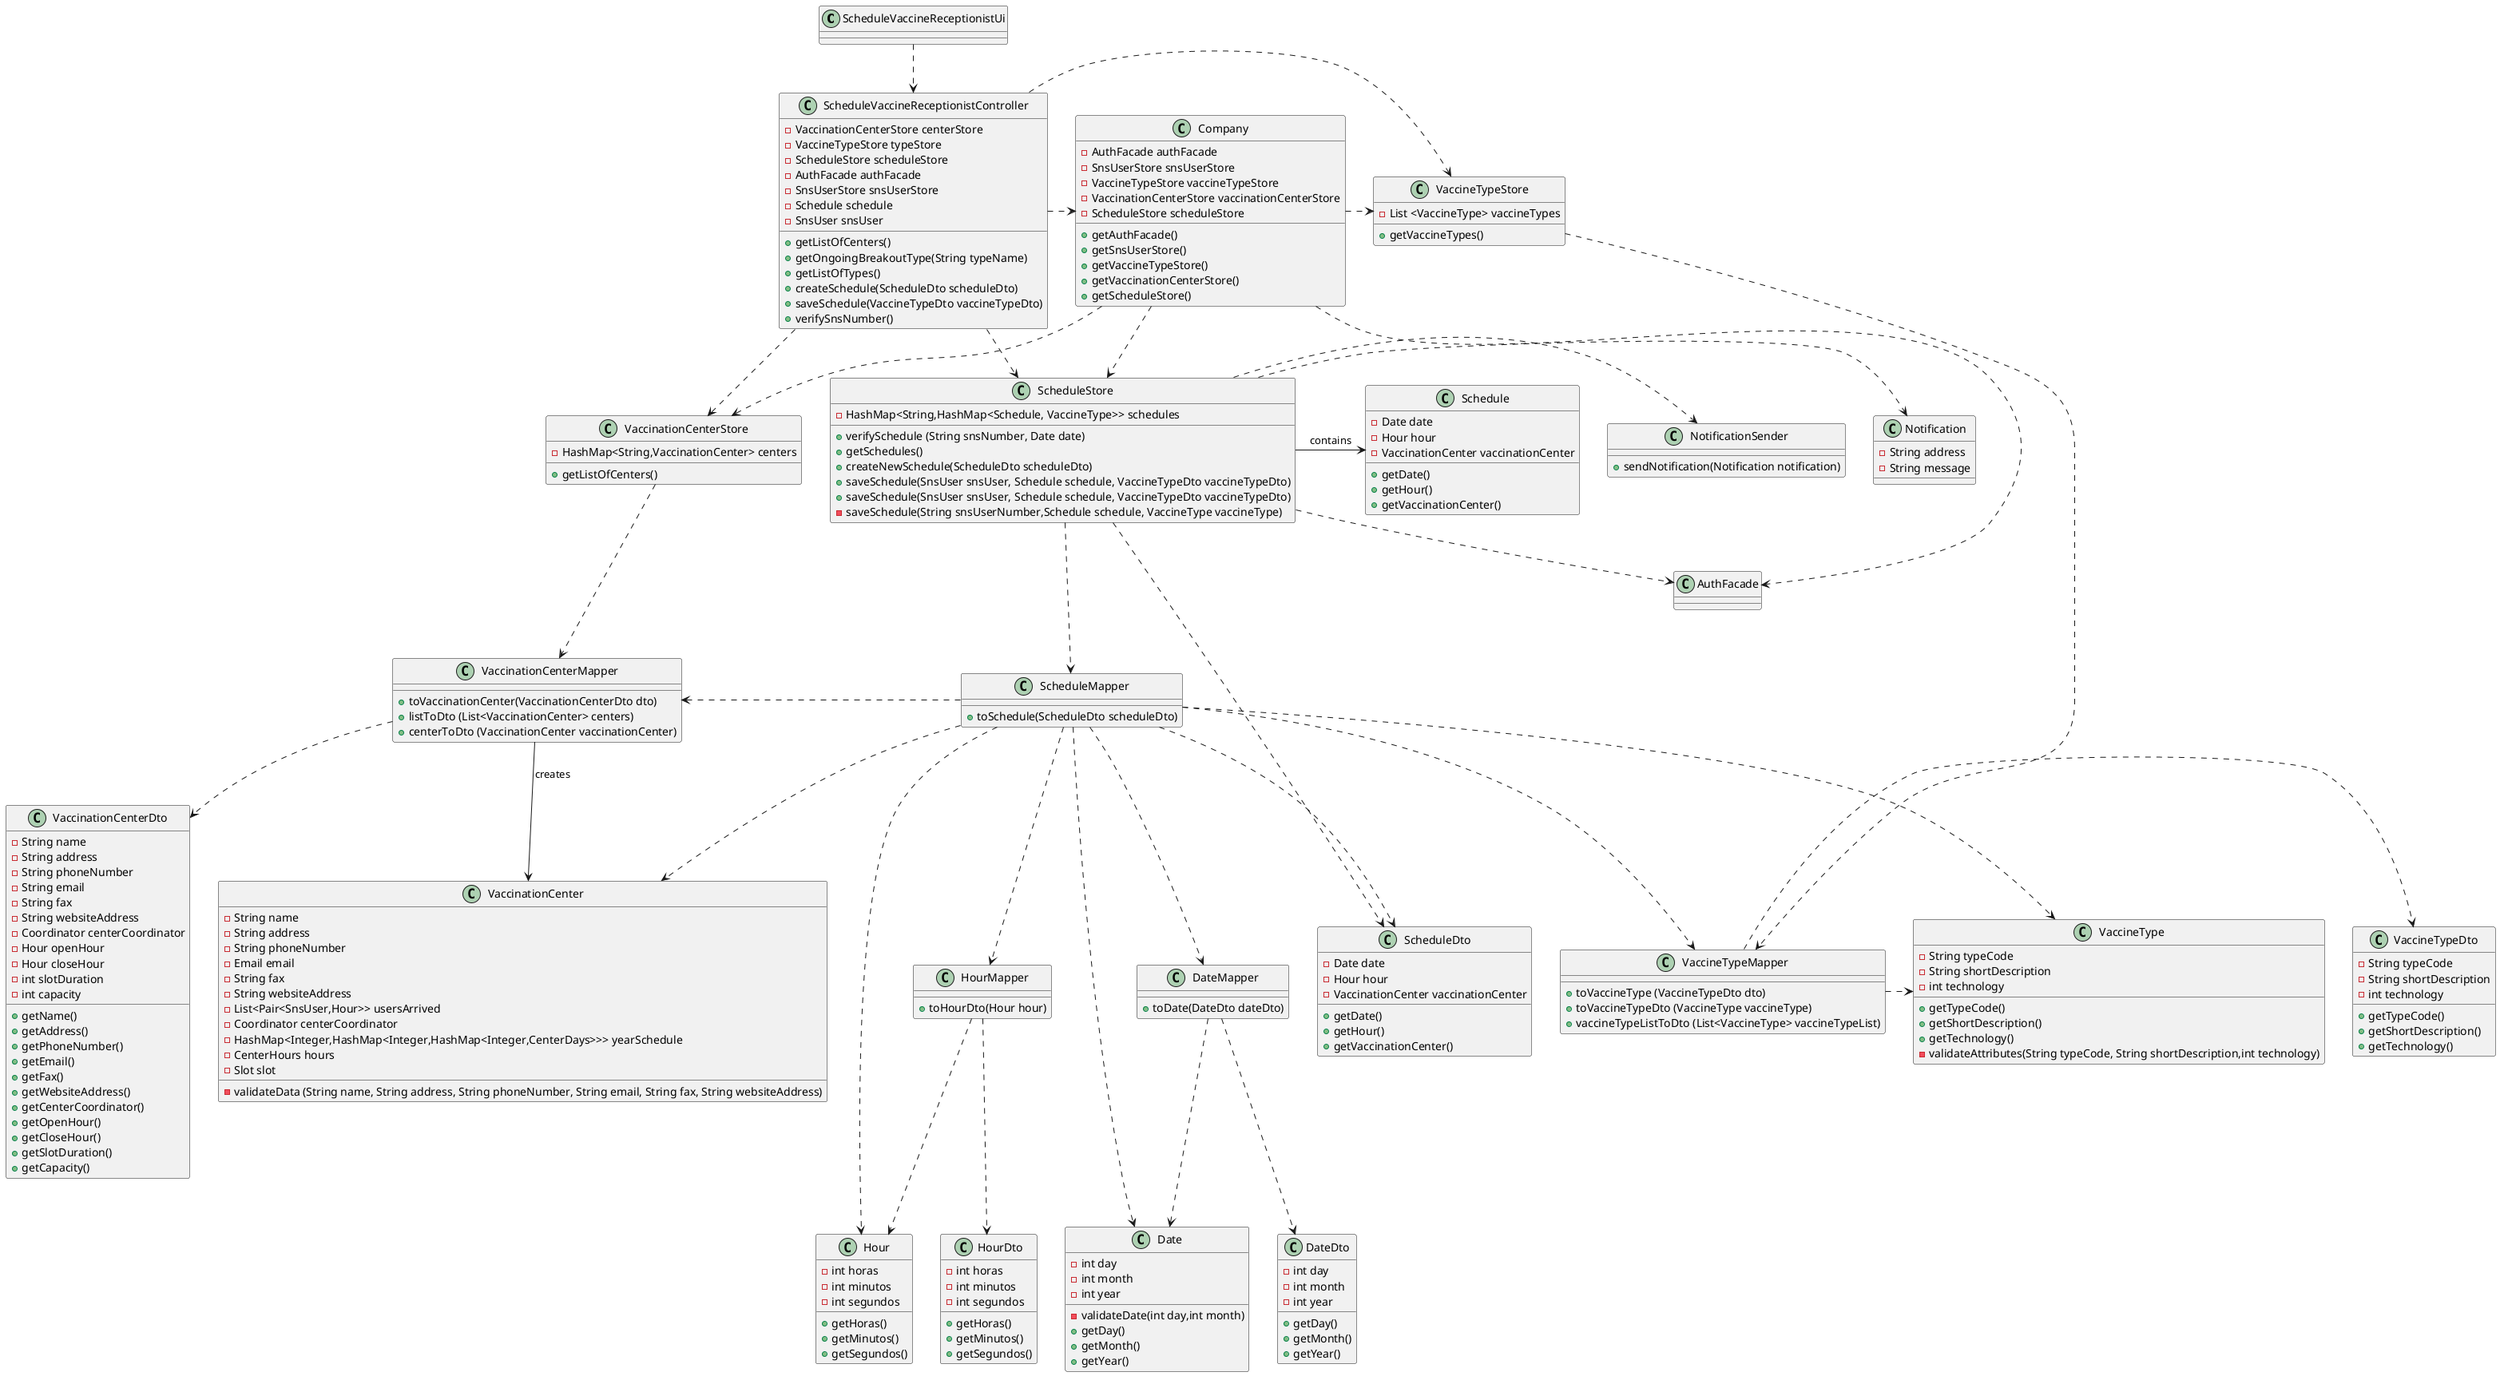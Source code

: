 @startuml
'https://plantuml.com/class-diagram


@startuml


class ScheduleVaccineReceptionistUi{
}

class ScheduleVaccineReceptionistController {
- VaccinationCenterStore centerStore
- VaccineTypeStore typeStore
- ScheduleStore scheduleStore
- AuthFacade authFacade
- SnsUserStore snsUserStore
- Schedule schedule
- SnsUser snsUser
+ getListOfCenters()
+ getOngoingBreakoutType(String typeName)
+ getListOfTypes()
+ createSchedule(ScheduleDto scheduleDto)
+ saveSchedule(VaccineTypeDto vaccineTypeDto)
+ verifySnsNumber()
}

class Company {
- AuthFacade authFacade
- SnsUserStore snsUserStore
- VaccineTypeStore vaccineTypeStore
- VaccinationCenterStore vaccinationCenterStore
- ScheduleStore scheduleStore
+ getAuthFacade()
+ getSnsUserStore()
+ getVaccineTypeStore()
+ getVaccinationCenterStore()
+ getScheduleStore()
}

class ScheduleStore {
- HashMap<String,HashMap<Schedule, VaccineType>> schedules
+ verifySchedule (String snsNumber, Date date)
+ getSchedules()
+ createNewSchedule(ScheduleDto scheduleDto)
+ saveSchedule(SnsUser snsUser, Schedule schedule, VaccineTypeDto vaccineTypeDto)
+ saveSchedule(SnsUser snsUser, Schedule schedule, VaccineTypeDto vaccineTypeDto)
- saveSchedule(String snsUserNumber,Schedule schedule, VaccineType vaccineType)
}

class VaccinationCenterStore {
- HashMap<String,VaccinationCenter> centers
+ getListOfCenters()
}

class VaccinationCenterMapper {
+ toVaccinationCenter(VaccinationCenterDto dto)
+ listToDto (List<VaccinationCenter> centers)
+ centerToDto (VaccinationCenter vaccinationCenter)
}

class ScheduleMapper {
+ toSchedule(ScheduleDto scheduleDto)
}

class VaccinationCenterDto {
- String name
- String address
- String phoneNumber
- String email
- String fax
- String websiteAddress
- Coordinator centerCoordinator
- Hour openHour
- Hour closeHour
- int slotDuration
- int capacity
+ getName()
+ getAddress()
+ getPhoneNumber()
+ getEmail()
+ getFax()
+ getWebsiteAddress()
+ getCenterCoordinator()
+ getOpenHour()
+ getCloseHour()
+ getSlotDuration()
+ getCapacity()
}

class VaccinationCenter {
- String name
- String address
- String phoneNumber
- Email email
- String fax
- String websiteAddress
- List<Pair<SnsUser,Hour>> usersArrived
- Coordinator centerCoordinator
- HashMap<Integer,HashMap<Integer,HashMap<Integer,CenterDays>>> yearSchedule
- CenterHours hours
- Slot slot
- validateData (String name, String address, String phoneNumber, String email, String fax, String websiteAddress)

}

class Schedule {
- Date date
- Hour hour
- VaccinationCenter vaccinationCenter
+ getDate()
+ getHour()
+ getVaccinationCenter()
}

class ScheduleDto {
- Date date
- Hour hour
- VaccinationCenter vaccinationCenter
+ getDate()
+ getHour()
+ getVaccinationCenter()
}

class VaccineTypeStore {
- List <VaccineType> vaccineTypes
+ getVaccineTypes()
}

class VaccineTypeMapper {
+ toVaccineType (VaccineTypeDto dto)
+ toVaccineTypeDto (VaccineType vaccineType)
+ vaccineTypeListToDto (List<VaccineType> vaccineTypeList)
}

class VaccineTypeDto {
- String typeCode
- String shortDescription
- int technology
+ getTypeCode()
+ getShortDescription()
+ getTechnology()

}

class VaccineType {
- String typeCode
- String shortDescription
- int technology
+ getTypeCode()
+ getShortDescription()
+ getTechnology()
- validateAttributes(String typeCode, String shortDescription,int technology)

}

class DateMapper {
+ toDate(DateDto dateDto)

}

class Date {
- int day
- int month
- int year
- validateDate(int day,int month)
+ getDay()
+ getMonth()
+ getYear()

}

class DateDto {
- int day
- int month
- int year
+ getDay()
+ getMonth()
+ getYear()

}

class HourMapper {
+ toHourDto(Hour hour)
}

class Hour {
- int horas
- int minutos
- int segundos
+ getHoras()
+ getMinutos()
+ getSegundos()

}

class HourDto {
- int horas
- int minutos
- int segundos
+ getHoras()
+ getMinutos()
+ getSegundos()
}

class Notification {
- String address
- String message
}

class NotificationSender {
+ sendNotification(Notification notification)
}

ScheduleVaccineReceptionistUi .-> ScheduleVaccineReceptionistController
ScheduleVaccineReceptionistController ..> ScheduleStore
ScheduleVaccineReceptionistController ..> VaccinationCenterStore
ScheduleVaccineReceptionistController .> Company
Company .> ScheduleStore
Company ..> AuthFacade
Company ..> VaccinationCenterStore
ScheduleStore ..> ScheduleMapper
ScheduleStore ..> AuthFacade
ScheduleStore -> Schedule : contains
ScheduleMapper ..> ScheduleDto
ScheduleStore ...> ScheduleDto
VaccinationCenterStore ...> VaccinationCenterMapper
VaccinationCenterMapper <. ScheduleMapper
VaccinationCenterMapper ..> VaccinationCenterDto
VaccinationCenterMapper --> VaccinationCenter :creates
Company .> VaccineTypeStore
ScheduleVaccineReceptionistController .> VaccineTypeStore
VaccineTypeStore .> VaccineTypeMapper
ScheduleMapper ..> VaccineTypeMapper
VaccineTypeMapper .> VaccineTypeDto
ScheduleMapper ..> VaccinationCenter
ScheduleMapper ..> VaccineType
VaccineTypeMapper .> VaccineType
ScheduleMapper ..> DateMapper
DateMapper ..> Date
DateMapper ..> DateDto
ScheduleMapper ..> Date
ScheduleMapper ..> HourMapper
HourMapper ..> Hour
HourMapper ..> HourDto
ScheduleMapper .> Hour
ScheduleStore .> Notification
ScheduleStore .> NotificationSender

@enduml

@enduml